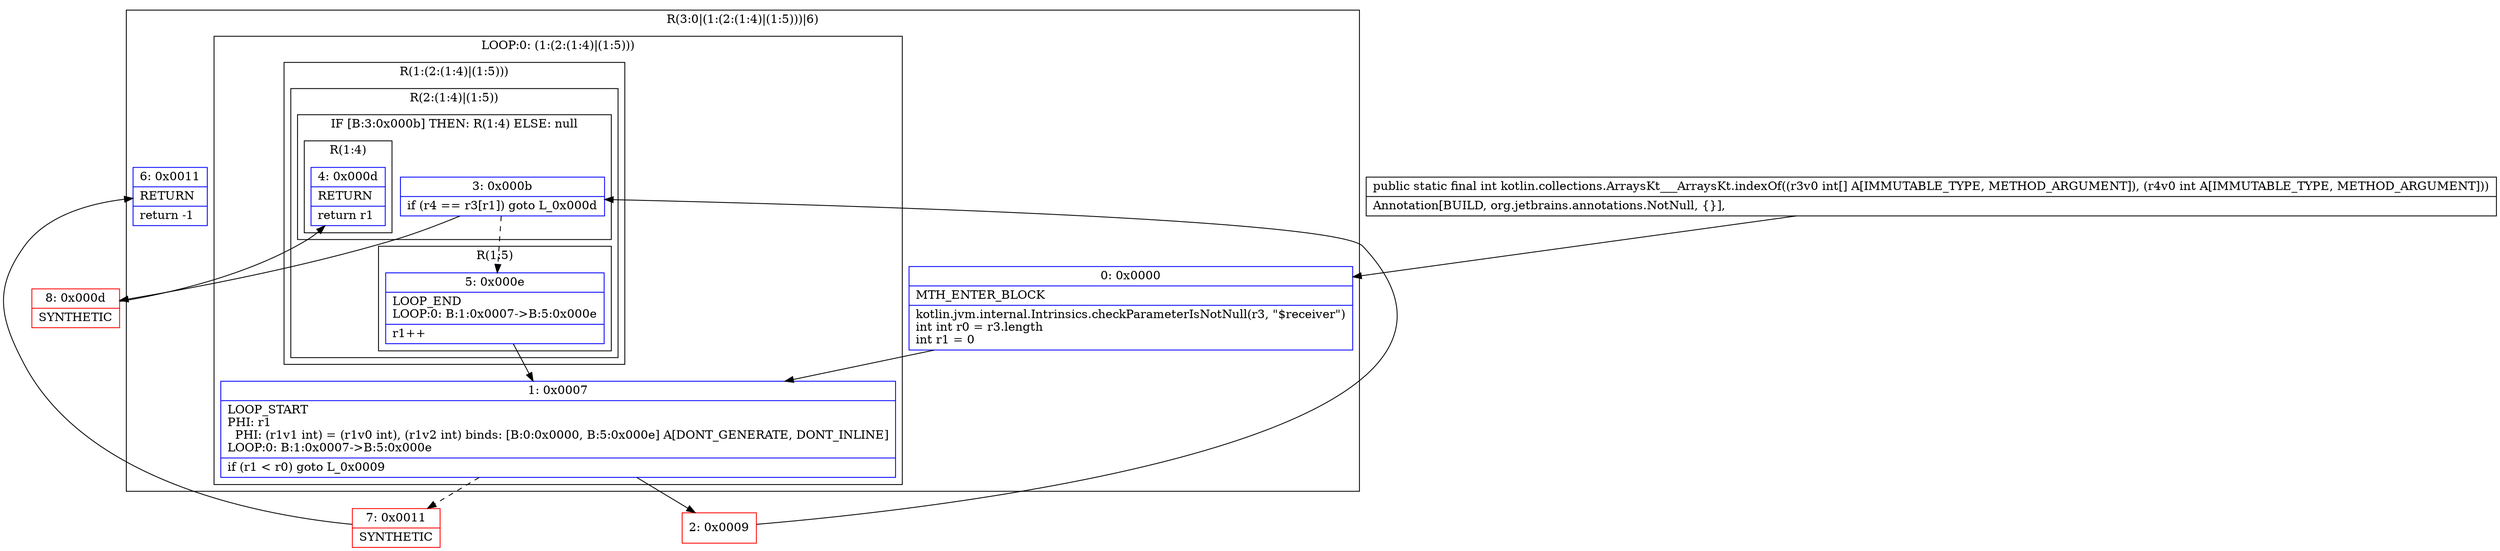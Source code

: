 digraph "CFG forkotlin.collections.ArraysKt___ArraysKt.indexOf([II)I" {
subgraph cluster_Region_117112010 {
label = "R(3:0|(1:(2:(1:4)|(1:5)))|6)";
node [shape=record,color=blue];
Node_0 [shape=record,label="{0\:\ 0x0000|MTH_ENTER_BLOCK\l|kotlin.jvm.internal.Intrinsics.checkParameterIsNotNull(r3, \"$receiver\")\lint int r0 = r3.length\lint r1 = 0\l}"];
subgraph cluster_LoopRegion_390853786 {
label = "LOOP:0: (1:(2:(1:4)|(1:5)))";
node [shape=record,color=blue];
Node_1 [shape=record,label="{1\:\ 0x0007|LOOP_START\lPHI: r1 \l  PHI: (r1v1 int) = (r1v0 int), (r1v2 int) binds: [B:0:0x0000, B:5:0x000e] A[DONT_GENERATE, DONT_INLINE]\lLOOP:0: B:1:0x0007\-\>B:5:0x000e\l|if (r1 \< r0) goto L_0x0009\l}"];
subgraph cluster_Region_1301770072 {
label = "R(1:(2:(1:4)|(1:5)))";
node [shape=record,color=blue];
subgraph cluster_Region_1151688191 {
label = "R(2:(1:4)|(1:5))";
node [shape=record,color=blue];
subgraph cluster_IfRegion_1440412391 {
label = "IF [B:3:0x000b] THEN: R(1:4) ELSE: null";
node [shape=record,color=blue];
Node_3 [shape=record,label="{3\:\ 0x000b|if (r4 == r3[r1]) goto L_0x000d\l}"];
subgraph cluster_Region_68634682 {
label = "R(1:4)";
node [shape=record,color=blue];
Node_4 [shape=record,label="{4\:\ 0x000d|RETURN\l|return r1\l}"];
}
}
subgraph cluster_Region_1524179490 {
label = "R(1:5)";
node [shape=record,color=blue];
Node_5 [shape=record,label="{5\:\ 0x000e|LOOP_END\lLOOP:0: B:1:0x0007\-\>B:5:0x000e\l|r1++\l}"];
}
}
}
}
Node_6 [shape=record,label="{6\:\ 0x0011|RETURN\l|return \-1\l}"];
}
Node_2 [shape=record,color=red,label="{2\:\ 0x0009}"];
Node_7 [shape=record,color=red,label="{7\:\ 0x0011|SYNTHETIC\l}"];
Node_8 [shape=record,color=red,label="{8\:\ 0x000d|SYNTHETIC\l}"];
MethodNode[shape=record,label="{public static final int kotlin.collections.ArraysKt___ArraysKt.indexOf((r3v0 int[] A[IMMUTABLE_TYPE, METHOD_ARGUMENT]), (r4v0 int A[IMMUTABLE_TYPE, METHOD_ARGUMENT]))  | Annotation[BUILD, org.jetbrains.annotations.NotNull, \{\}], \l}"];
MethodNode -> Node_0;
Node_0 -> Node_1;
Node_1 -> Node_2;
Node_1 -> Node_7[style=dashed];
Node_3 -> Node_5[style=dashed];
Node_3 -> Node_8;
Node_5 -> Node_1;
Node_2 -> Node_3;
Node_7 -> Node_6;
Node_8 -> Node_4;
}

